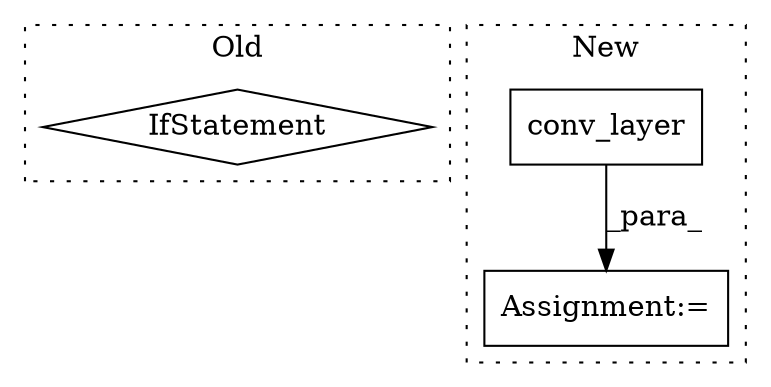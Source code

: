 digraph G {
subgraph cluster0 {
1 [label="IfStatement" a="25" s="7827,7848" l="4,2" shape="diamond"];
label = "Old";
style="dotted";
}
subgraph cluster1 {
2 [label="conv_layer" a="32" s="8812,8835" l="11,1" shape="box"];
3 [label="Assignment:=" a="7" s="8800" l="1" shape="box"];
label = "New";
style="dotted";
}
2 -> 3 [label="_para_"];
}